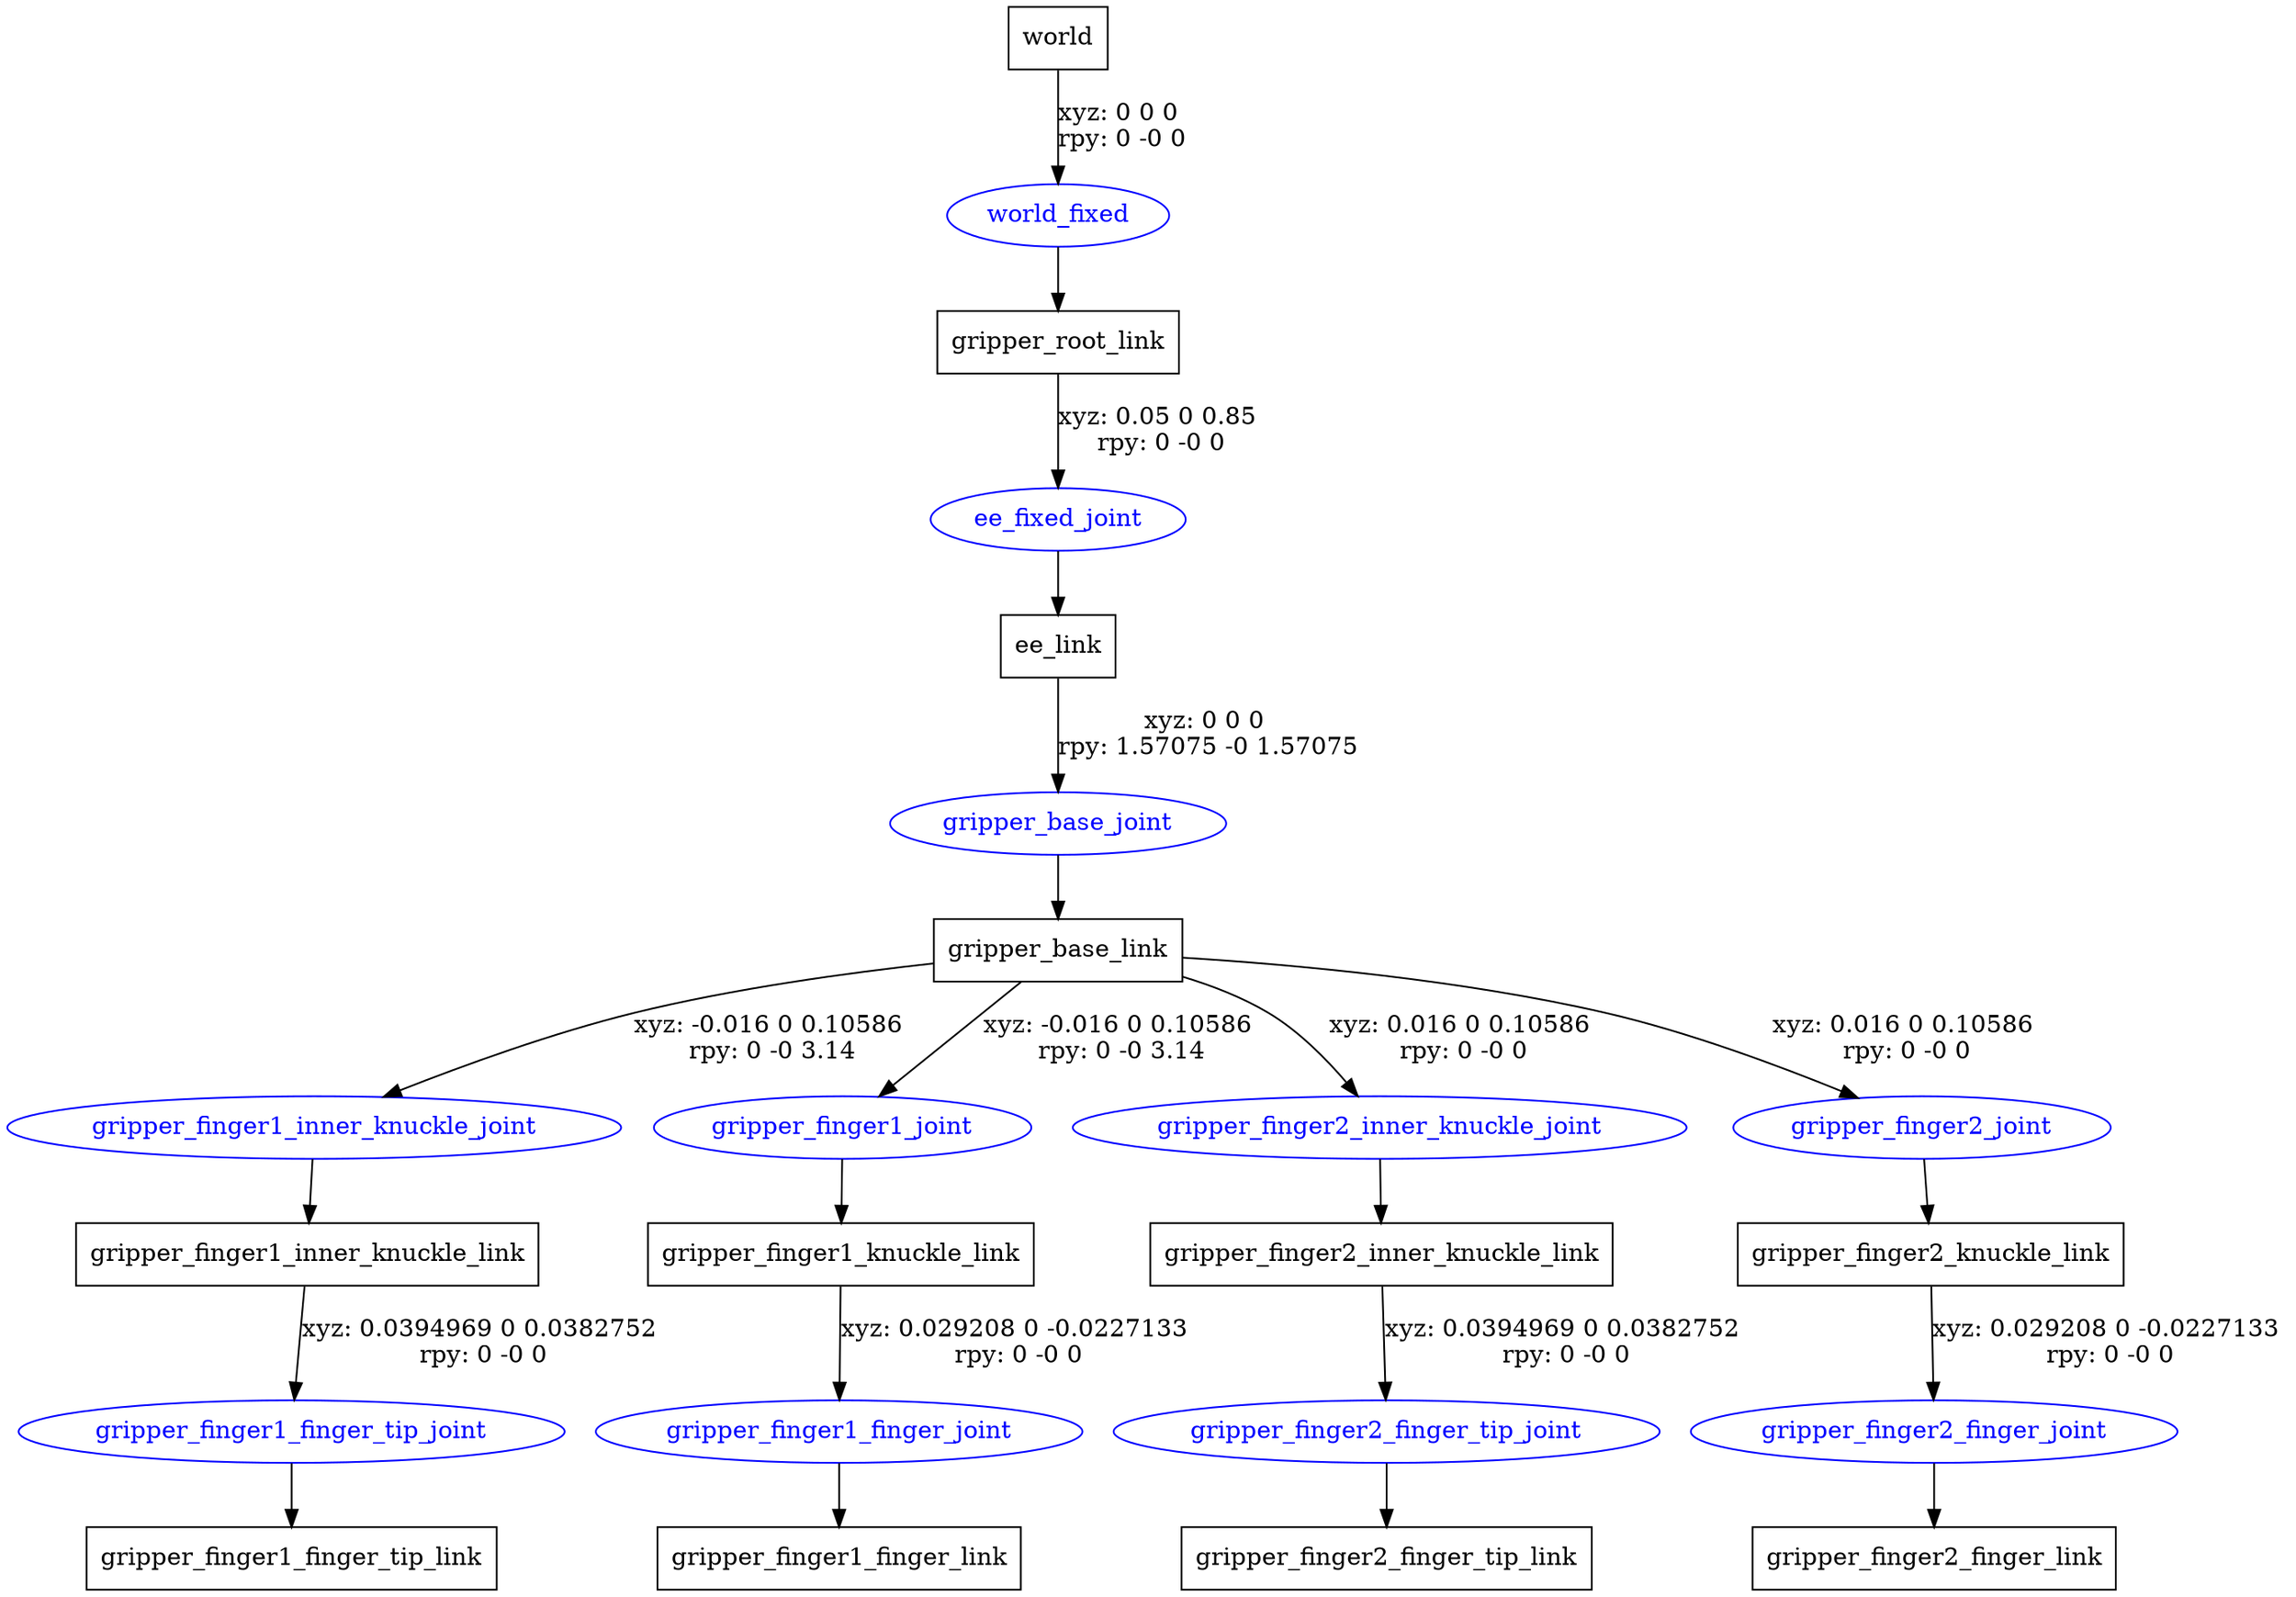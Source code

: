 digraph G {
node [shape=box];
"world" [label="world"];
"gripper_root_link" [label="gripper_root_link"];
"ee_link" [label="ee_link"];
"gripper_base_link" [label="gripper_base_link"];
"gripper_finger1_inner_knuckle_link" [label="gripper_finger1_inner_knuckle_link"];
"gripper_finger1_finger_tip_link" [label="gripper_finger1_finger_tip_link"];
"gripper_finger1_knuckle_link" [label="gripper_finger1_knuckle_link"];
"gripper_finger1_finger_link" [label="gripper_finger1_finger_link"];
"gripper_finger2_inner_knuckle_link" [label="gripper_finger2_inner_knuckle_link"];
"gripper_finger2_finger_tip_link" [label="gripper_finger2_finger_tip_link"];
"gripper_finger2_knuckle_link" [label="gripper_finger2_knuckle_link"];
"gripper_finger2_finger_link" [label="gripper_finger2_finger_link"];
node [shape=ellipse, color=blue, fontcolor=blue];
"world" -> "world_fixed" [label="xyz: 0 0 0 \nrpy: 0 -0 0"]
"world_fixed" -> "gripper_root_link"
"gripper_root_link" -> "ee_fixed_joint" [label="xyz: 0.05 0 0.85 \nrpy: 0 -0 0"]
"ee_fixed_joint" -> "ee_link"
"ee_link" -> "gripper_base_joint" [label="xyz: 0 0 0 \nrpy: 1.57075 -0 1.57075"]
"gripper_base_joint" -> "gripper_base_link"
"gripper_base_link" -> "gripper_finger1_inner_knuckle_joint" [label="xyz: -0.016 0 0.10586 \nrpy: 0 -0 3.14"]
"gripper_finger1_inner_knuckle_joint" -> "gripper_finger1_inner_knuckle_link"
"gripper_finger1_inner_knuckle_link" -> "gripper_finger1_finger_tip_joint" [label="xyz: 0.0394969 0 0.0382752 \nrpy: 0 -0 0"]
"gripper_finger1_finger_tip_joint" -> "gripper_finger1_finger_tip_link"
"gripper_base_link" -> "gripper_finger1_joint" [label="xyz: -0.016 0 0.10586 \nrpy: 0 -0 3.14"]
"gripper_finger1_joint" -> "gripper_finger1_knuckle_link"
"gripper_finger1_knuckle_link" -> "gripper_finger1_finger_joint" [label="xyz: 0.029208 0 -0.0227133 \nrpy: 0 -0 0"]
"gripper_finger1_finger_joint" -> "gripper_finger1_finger_link"
"gripper_base_link" -> "gripper_finger2_inner_knuckle_joint" [label="xyz: 0.016 0 0.10586 \nrpy: 0 -0 0"]
"gripper_finger2_inner_knuckle_joint" -> "gripper_finger2_inner_knuckle_link"
"gripper_finger2_inner_knuckle_link" -> "gripper_finger2_finger_tip_joint" [label="xyz: 0.0394969 0 0.0382752 \nrpy: 0 -0 0"]
"gripper_finger2_finger_tip_joint" -> "gripper_finger2_finger_tip_link"
"gripper_base_link" -> "gripper_finger2_joint" [label="xyz: 0.016 0 0.10586 \nrpy: 0 -0 0"]
"gripper_finger2_joint" -> "gripper_finger2_knuckle_link"
"gripper_finger2_knuckle_link" -> "gripper_finger2_finger_joint" [label="xyz: 0.029208 0 -0.0227133 \nrpy: 0 -0 0"]
"gripper_finger2_finger_joint" -> "gripper_finger2_finger_link"
}

